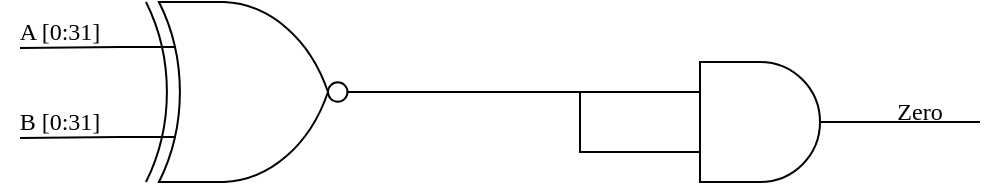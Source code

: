 <mxfile version="16.5.2" type="device"><diagram id="xwkgt73VyeMZ76aXhEOC" name="Page-1"><mxGraphModel dx="796" dy="400" grid="1" gridSize="10" guides="1" tooltips="1" connect="1" arrows="1" fold="1" page="1" pageScale="1" pageWidth="827" pageHeight="1169" math="0" shadow="0"><root><mxCell id="0"/><mxCell id="1" parent="0"/><mxCell id="Q0j_XqSQzWwI_Zu5uhkO-3" value="" style="verticalLabelPosition=bottom;shadow=0;dashed=0;align=center;html=1;verticalAlign=top;shape=mxgraph.electrical.logic_gates.logic_gate;operation=xor;negating=1;negSize=0.15;" vertex="1" parent="1"><mxGeometry x="280" y="230" width="130" height="90" as="geometry"/></mxCell><mxCell id="Q0j_XqSQzWwI_Zu5uhkO-5" value="" style="endArrow=none;html=1;rounded=0;exitX=1;exitY=0.5;exitDx=0;exitDy=0;exitPerimeter=0;entryX=0;entryY=0.25;entryDx=0;entryDy=0;entryPerimeter=0;" edge="1" parent="1" source="Q0j_XqSQzWwI_Zu5uhkO-3" target="Q0j_XqSQzWwI_Zu5uhkO-6"><mxGeometry width="50" height="50" relative="1" as="geometry"><mxPoint x="380" y="320" as="sourcePoint"/><mxPoint x="570" y="275" as="targetPoint"/></mxGeometry></mxCell><mxCell id="Q0j_XqSQzWwI_Zu5uhkO-6" value="" style="verticalLabelPosition=bottom;shadow=0;dashed=0;align=center;html=1;verticalAlign=top;shape=mxgraph.electrical.logic_gates.logic_gate;operation=and;" vertex="1" parent="1"><mxGeometry x="550" y="260" width="100" height="60" as="geometry"/></mxCell><mxCell id="Q0j_XqSQzWwI_Zu5uhkO-7" value="" style="endArrow=none;html=1;rounded=0;entryX=0;entryY=0.75;entryDx=0;entryDy=0;entryPerimeter=0;endSize=1;strokeWidth=1;jumpSize=2;" edge="1" parent="1" target="Q0j_XqSQzWwI_Zu5uhkO-6"><mxGeometry width="50" height="50" relative="1" as="geometry"><mxPoint x="510" y="275" as="sourcePoint"/><mxPoint x="430" y="270" as="targetPoint"/><Array as="points"><mxPoint x="510" y="305"/><mxPoint x="550" y="305"/></Array></mxGeometry></mxCell><mxCell id="Q0j_XqSQzWwI_Zu5uhkO-8" value="" style="endArrow=none;html=1;rounded=0;endSize=1;strokeWidth=1;jumpSize=2;exitX=1;exitY=0.5;exitDx=0;exitDy=0;exitPerimeter=0;" edge="1" parent="1" source="Q0j_XqSQzWwI_Zu5uhkO-6"><mxGeometry width="50" height="50" relative="1" as="geometry"><mxPoint x="570" y="260" as="sourcePoint"/><mxPoint x="710" y="290" as="targetPoint"/></mxGeometry></mxCell><mxCell id="Q0j_XqSQzWwI_Zu5uhkO-9" value="" style="endArrow=none;html=1;rounded=0;endSize=1;strokeWidth=1;jumpSize=2;entryX=0;entryY=0.25;entryDx=0;entryDy=0;entryPerimeter=0;" edge="1" parent="1" target="Q0j_XqSQzWwI_Zu5uhkO-3"><mxGeometry width="50" height="50" relative="1" as="geometry"><mxPoint x="230" y="253" as="sourcePoint"/><mxPoint x="210" y="210" as="targetPoint"/></mxGeometry></mxCell><mxCell id="Q0j_XqSQzWwI_Zu5uhkO-10" value="" style="endArrow=none;html=1;rounded=0;endSize=1;strokeWidth=1;jumpSize=2;entryX=0;entryY=0.75;entryDx=0;entryDy=0;entryPerimeter=0;" edge="1" parent="1" target="Q0j_XqSQzWwI_Zu5uhkO-3"><mxGeometry width="50" height="50" relative="1" as="geometry"><mxPoint x="230" y="298" as="sourcePoint"/><mxPoint x="210" y="210" as="targetPoint"/></mxGeometry></mxCell><mxCell id="Q0j_XqSQzWwI_Zu5uhkO-11" value="&lt;font face=&quot;modern computer&quot;&gt;A [0:31]&lt;/font&gt;" style="text;html=1;strokeColor=none;fillColor=none;align=center;verticalAlign=middle;whiteSpace=wrap;rounded=0;" vertex="1" parent="1"><mxGeometry x="220" y="230" width="60" height="30" as="geometry"/></mxCell><mxCell id="Q0j_XqSQzWwI_Zu5uhkO-12" value="&lt;font face=&quot;modern computer&quot;&gt;B [0:31]&lt;/font&gt;" style="text;html=1;strokeColor=none;fillColor=none;align=center;verticalAlign=middle;whiteSpace=wrap;rounded=0;" vertex="1" parent="1"><mxGeometry x="220" y="275" width="60" height="30" as="geometry"/></mxCell><mxCell id="Q0j_XqSQzWwI_Zu5uhkO-13" value="&lt;font face=&quot;modern computer&quot;&gt;Zero&lt;/font&gt;" style="text;html=1;strokeColor=none;fillColor=none;align=center;verticalAlign=middle;whiteSpace=wrap;rounded=0;" vertex="1" parent="1"><mxGeometry x="650" y="270" width="60" height="30" as="geometry"/></mxCell></root></mxGraphModel></diagram></mxfile>